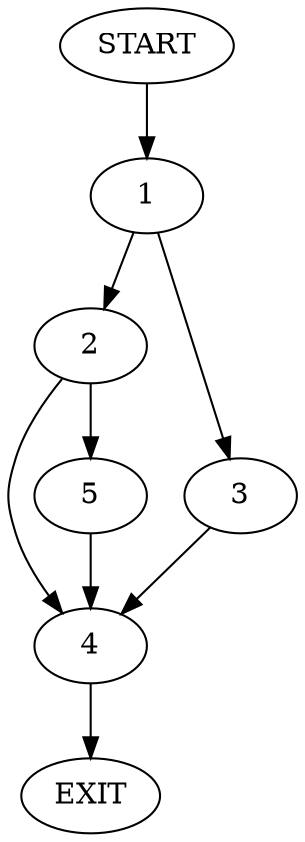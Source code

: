 digraph {
0 [label="START"]
6 [label="EXIT"]
0 -> 1
1 -> 2
1 -> 3
3 -> 4
2 -> 4
2 -> 5
4 -> 6
5 -> 4
}
